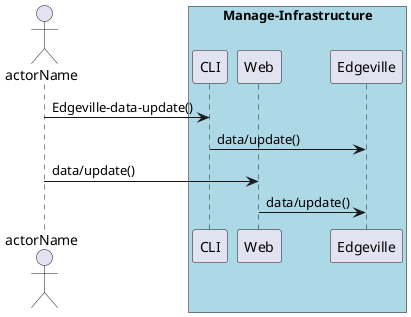 @startuml
Actor "actorName" as A

box "Manage-Infrastructure" #lightblue
participant CLI as CLI
participant Web as Web
participant "Edgeville" as S
A -> CLI : Edgeville-data-update()
CLI -> S : data/update()
A -> Web : data/update()
Web -> S : data/update()
end box

@enduml

